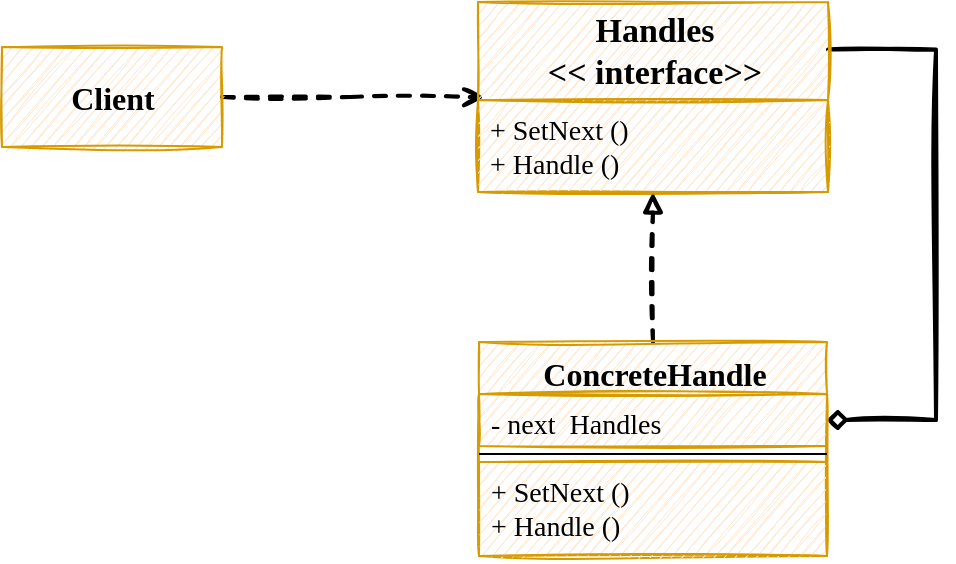 <mxfile version="14.2.9" type="github">
  <diagram id="C5RBs43oDa-KdzZeNtuy" name="Page-1">
    <mxGraphModel dx="1038" dy="548" grid="0" gridSize="10" guides="1" tooltips="1" connect="1" arrows="1" fold="1" page="0" pageScale="1" pageWidth="827" pageHeight="1169" background="none" math="0" shadow="0">
      <root>
        <mxCell id="WIyWlLk6GJQsqaUBKTNV-0" />
        <mxCell id="WIyWlLk6GJQsqaUBKTNV-1" parent="WIyWlLk6GJQsqaUBKTNV-0" />
        <mxCell id="XIejRgDFtwljpBGYO8t2-9" style="edgeStyle=orthogonalEdgeStyle;rounded=0;sketch=1;orthogonalLoop=1;jettySize=auto;html=1;exitX=1;exitY=0.5;exitDx=0;exitDy=0;entryX=0.018;entryY=-0.029;entryDx=0;entryDy=0;entryPerimeter=0;startSize=26;fontFamily=Comic Sans MS;fontSize=16;jumpSize=6;strokeWidth=2;dashed=1;endArrow=open;endFill=0;" edge="1" parent="WIyWlLk6GJQsqaUBKTNV-1" source="XIejRgDFtwljpBGYO8t2-0" target="XIejRgDFtwljpBGYO8t2-2">
          <mxGeometry relative="1" as="geometry" />
        </mxCell>
        <mxCell id="XIejRgDFtwljpBGYO8t2-0" value="Client" style="html=1;sketch=1;rounded=0;fillColor=#ffe6cc;strokeColor=#d79b00;fontFamily=Comic Sans MS;fontStyle=1;fontSize=16;" vertex="1" parent="WIyWlLk6GJQsqaUBKTNV-1">
          <mxGeometry x="108" y="315.5" width="110" height="50" as="geometry" />
        </mxCell>
        <mxCell id="XIejRgDFtwljpBGYO8t2-12" style="edgeStyle=orthogonalEdgeStyle;rounded=0;sketch=1;jumpSize=6;orthogonalLoop=1;jettySize=auto;html=1;exitX=1;exitY=0.25;exitDx=0;exitDy=0;entryX=1;entryY=0.5;entryDx=0;entryDy=0;startSize=26;endArrow=diamond;endFill=0;strokeWidth=2;fontFamily=Comic Sans MS;fontSize=16;" edge="1" parent="WIyWlLk6GJQsqaUBKTNV-1" source="XIejRgDFtwljpBGYO8t2-1" target="XIejRgDFtwljpBGYO8t2-6">
          <mxGeometry relative="1" as="geometry">
            <Array as="points">
              <mxPoint x="575" y="317" />
              <mxPoint x="575" y="502" />
            </Array>
          </mxGeometry>
        </mxCell>
        <mxCell id="XIejRgDFtwljpBGYO8t2-1" value="&lt;font style=&quot;font-size: 17px&quot;&gt;Handles&lt;br&gt;&amp;lt;&amp;lt; interface&amp;gt;&amp;gt;&lt;br&gt;&lt;/font&gt;" style="swimlane;fontStyle=1;childLayout=stackLayout;horizontal=1;startSize=49;fillColor=#ffe6cc;horizontalStack=0;resizeParent=1;resizeParentMax=0;resizeLast=0;collapsible=1;marginBottom=0;rounded=0;sketch=1;strokeColor=#d79b00;html=1;fontFamily=Comic Sans MS;fontSize=16;" vertex="1" parent="WIyWlLk6GJQsqaUBKTNV-1">
          <mxGeometry x="346" y="293" width="175" height="95" as="geometry" />
        </mxCell>
        <mxCell id="XIejRgDFtwljpBGYO8t2-2" value="+ SetNext ()&#xa;+ Handle ()" style="text;strokeColor=#d79b00;fillColor=#ffe6cc;align=left;verticalAlign=top;spacingLeft=4;spacingRight=4;overflow=hidden;rotatable=0;points=[[0,0.5],[1,0.5]];portConstraint=eastwest;sketch=1;fontFamily=Comic Sans MS;fontSize=14;" vertex="1" parent="XIejRgDFtwljpBGYO8t2-1">
          <mxGeometry y="49" width="175" height="46" as="geometry" />
        </mxCell>
        <mxCell id="XIejRgDFtwljpBGYO8t2-11" style="edgeStyle=orthogonalEdgeStyle;rounded=0;sketch=1;jumpSize=6;orthogonalLoop=1;jettySize=auto;html=1;exitX=0.5;exitY=0;exitDx=0;exitDy=0;dashed=1;startSize=26;endArrow=block;endFill=0;strokeWidth=2;fontFamily=Comic Sans MS;fontSize=16;" edge="1" parent="WIyWlLk6GJQsqaUBKTNV-1" source="XIejRgDFtwljpBGYO8t2-5" target="XIejRgDFtwljpBGYO8t2-1">
          <mxGeometry relative="1" as="geometry" />
        </mxCell>
        <mxCell id="XIejRgDFtwljpBGYO8t2-5" value="ConcreteHandle" style="swimlane;fontStyle=1;align=center;verticalAlign=top;childLayout=stackLayout;horizontal=1;startSize=26;horizontalStack=0;resizeParent=1;resizeParentMax=0;resizeLast=0;collapsible=1;marginBottom=0;rounded=0;sketch=1;strokeColor=#d79b00;fillColor=#ffe6cc;fontFamily=Comic Sans MS;fontSize=16;html=1;" vertex="1" parent="WIyWlLk6GJQsqaUBKTNV-1">
          <mxGeometry x="346.5" y="463" width="174" height="107" as="geometry" />
        </mxCell>
        <mxCell id="XIejRgDFtwljpBGYO8t2-6" value="- next  Handles" style="text;strokeColor=#d79b00;fillColor=#ffe6cc;align=left;verticalAlign=top;spacingLeft=4;spacingRight=4;overflow=hidden;rotatable=0;points=[[0,0.5],[1,0.5]];portConstraint=eastwest;sketch=1;fontFamily=Comic Sans MS;fontSize=14;" vertex="1" parent="XIejRgDFtwljpBGYO8t2-5">
          <mxGeometry y="26" width="174" height="26" as="geometry" />
        </mxCell>
        <mxCell id="XIejRgDFtwljpBGYO8t2-7" value="" style="line;strokeWidth=1;fillColor=none;align=left;verticalAlign=middle;spacingTop=-1;spacingLeft=3;spacingRight=3;rotatable=0;labelPosition=right;points=[];portConstraint=eastwest;" vertex="1" parent="XIejRgDFtwljpBGYO8t2-5">
          <mxGeometry y="52" width="174" height="8" as="geometry" />
        </mxCell>
        <mxCell id="XIejRgDFtwljpBGYO8t2-8" value="+ SetNext ()&#xa;+ Handle ()" style="text;strokeColor=#d79b00;fillColor=#ffe6cc;align=left;verticalAlign=top;spacingLeft=4;spacingRight=4;overflow=hidden;rotatable=0;points=[[0,0.5],[1,0.5]];portConstraint=eastwest;sketch=1;fontFamily=Comic Sans MS;fontSize=14;" vertex="1" parent="XIejRgDFtwljpBGYO8t2-5">
          <mxGeometry y="60" width="174" height="47" as="geometry" />
        </mxCell>
      </root>
    </mxGraphModel>
  </diagram>
</mxfile>
